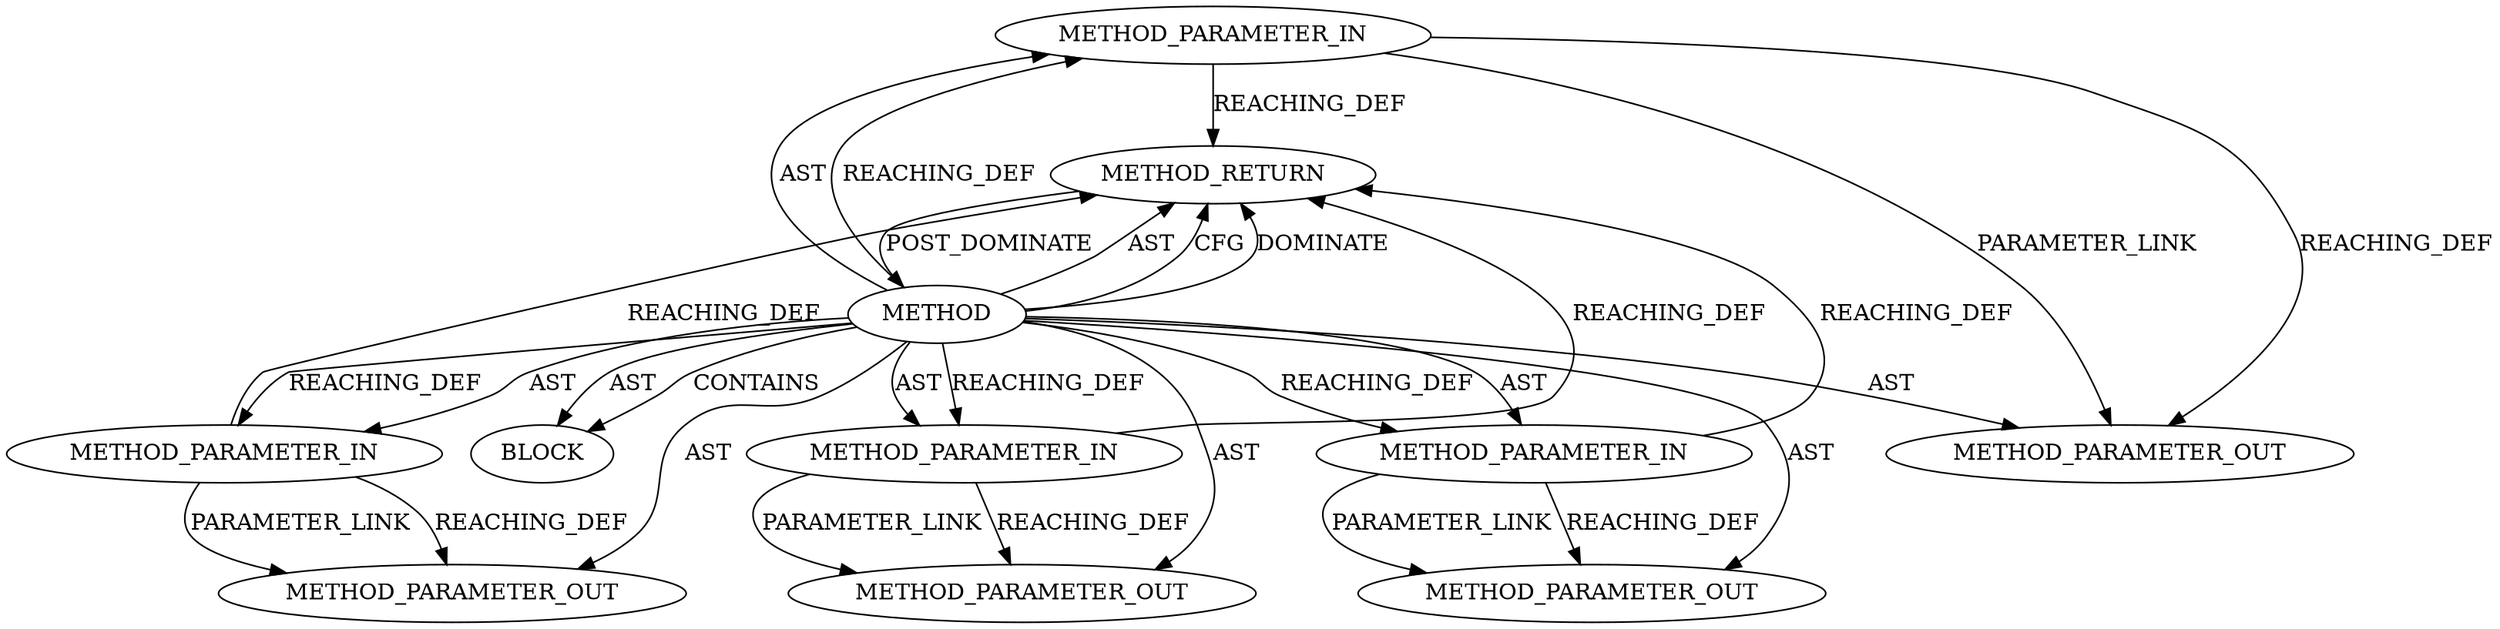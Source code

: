 digraph {
  20315 [label=METHOD_PARAMETER_IN ORDER=3 CODE="p3" IS_VARIADIC=false TYPE_FULL_NAME="ANY" EVALUATION_STRATEGY="BY_VALUE" INDEX=3 NAME="p3"]
  22131 [label=METHOD_PARAMETER_OUT ORDER=2 CODE="p2" IS_VARIADIC=false TYPE_FULL_NAME="ANY" EVALUATION_STRATEGY="BY_VALUE" INDEX=2 NAME="p2"]
  20312 [label=METHOD AST_PARENT_TYPE="NAMESPACE_BLOCK" AST_PARENT_FULL_NAME="<global>" ORDER=0 CODE="<empty>" FULL_NAME="sk_wait_event" IS_EXTERNAL=true FILENAME="<empty>" SIGNATURE="" NAME="sk_wait_event"]
  20313 [label=METHOD_PARAMETER_IN ORDER=1 CODE="p1" IS_VARIADIC=false TYPE_FULL_NAME="ANY" EVALUATION_STRATEGY="BY_VALUE" INDEX=1 NAME="p1"]
  22130 [label=METHOD_PARAMETER_OUT ORDER=1 CODE="p1" IS_VARIADIC=false TYPE_FULL_NAME="ANY" EVALUATION_STRATEGY="BY_VALUE" INDEX=1 NAME="p1"]
  20314 [label=METHOD_PARAMETER_IN ORDER=2 CODE="p2" IS_VARIADIC=false TYPE_FULL_NAME="ANY" EVALUATION_STRATEGY="BY_VALUE" INDEX=2 NAME="p2"]
  20316 [label=METHOD_PARAMETER_IN ORDER=4 CODE="p4" IS_VARIADIC=false TYPE_FULL_NAME="ANY" EVALUATION_STRATEGY="BY_VALUE" INDEX=4 NAME="p4"]
  20317 [label=BLOCK ORDER=1 ARGUMENT_INDEX=1 CODE="<empty>" TYPE_FULL_NAME="ANY"]
  20318 [label=METHOD_RETURN ORDER=2 CODE="RET" TYPE_FULL_NAME="ANY" EVALUATION_STRATEGY="BY_VALUE"]
  22133 [label=METHOD_PARAMETER_OUT ORDER=4 CODE="p4" IS_VARIADIC=false TYPE_FULL_NAME="ANY" EVALUATION_STRATEGY="BY_VALUE" INDEX=4 NAME="p4"]
  22132 [label=METHOD_PARAMETER_OUT ORDER=3 CODE="p3" IS_VARIADIC=false TYPE_FULL_NAME="ANY" EVALUATION_STRATEGY="BY_VALUE" INDEX=3 NAME="p3"]
  20316 -> 22133 [label=REACHING_DEF VARIABLE="p4"]
  20312 -> 22131 [label=AST ]
  20312 -> 20315 [label=REACHING_DEF VARIABLE=""]
  20312 -> 20313 [label=REACHING_DEF VARIABLE=""]
  20312 -> 22133 [label=AST ]
  20318 -> 20312 [label=POST_DOMINATE ]
  20312 -> 22130 [label=AST ]
  20315 -> 20318 [label=REACHING_DEF VARIABLE="p3"]
  20312 -> 20314 [label=AST ]
  20312 -> 20316 [label=REACHING_DEF VARIABLE=""]
  20312 -> 20316 [label=AST ]
  20314 -> 20318 [label=REACHING_DEF VARIABLE="p2"]
  20312 -> 20315 [label=AST ]
  20313 -> 22130 [label=REACHING_DEF VARIABLE="p1"]
  20315 -> 22132 [label=REACHING_DEF VARIABLE="p3"]
  20313 -> 20318 [label=REACHING_DEF VARIABLE="p1"]
  20312 -> 20318 [label=AST ]
  20315 -> 22132 [label=PARAMETER_LINK ]
  20316 -> 20318 [label=REACHING_DEF VARIABLE="p4"]
  20312 -> 20317 [label=AST ]
  20312 -> 20313 [label=AST ]
  20312 -> 20318 [label=CFG ]
  20313 -> 22130 [label=PARAMETER_LINK ]
  20312 -> 20314 [label=REACHING_DEF VARIABLE=""]
  20312 -> 20317 [label=CONTAINS ]
  20314 -> 22131 [label=REACHING_DEF VARIABLE="p2"]
  20316 -> 22133 [label=PARAMETER_LINK ]
  20312 -> 22132 [label=AST ]
  20312 -> 20318 [label=DOMINATE ]
  20314 -> 22131 [label=PARAMETER_LINK ]
}
